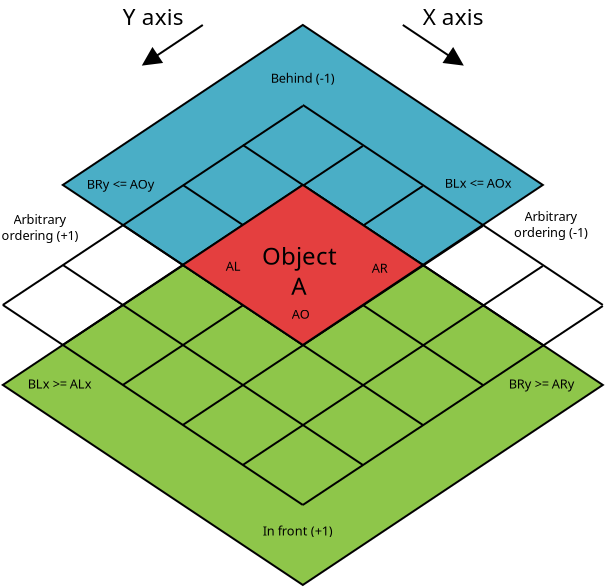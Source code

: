 <?xml version="1.0" encoding="UTF-8"?>
<dia:diagram xmlns:dia="http://www.lysator.liu.se/~alla/dia/"><dia:layer name="Background" visible="true"><dia:object type="Standard - Polygon" version="0" id="O0"><dia:attribute name="obj_pos"><dia:point val="6,7"/></dia:attribute><dia:attribute name="obj_bb"><dia:rectangle val="5.91,-1.06;30.09,11.06"/></dia:attribute><dia:attribute name="poly_points"><dia:point val="6,7"/><dia:point val="18,-1"/><dia:point val="30,7"/><dia:point val="24,11"/><dia:point val="18,7"/><dia:point val="12,11"/></dia:attribute><dia:attribute name="inner_color"><dia:color val="#4aaec6"/></dia:attribute><dia:attribute name="show_background"><dia:boolean val="true"/></dia:attribute></dia:object><dia:object type="Standard - Polygon" version="0" id="O1"><dia:attribute name="obj_pos"><dia:point val="12,11"/></dia:attribute><dia:attribute name="obj_bb"><dia:rectangle val="2.91,10.94;33.09,27.06"/></dia:attribute><dia:attribute name="poly_points"><dia:point val="12,11"/><dia:point val="18,15"/><dia:point val="24,11"/><dia:point val="33,17"/><dia:point val="18,27"/><dia:point val="3,17"/></dia:attribute><dia:attribute name="inner_color"><dia:color val="#8ec64a"/></dia:attribute><dia:attribute name="show_background"><dia:boolean val="true"/></dia:attribute></dia:object><dia:object type="Standard - Line" version="0" id="O2"><dia:attribute name="obj_pos"><dia:point val="3,13"/></dia:attribute><dia:attribute name="obj_bb"><dia:rectangle val="2.931,2.981;18.069,13.069"/></dia:attribute><dia:attribute name="conn_endpoints"><dia:point val="3,13"/><dia:point val="18,3.05"/></dia:attribute><dia:attribute name="numcp"><dia:int val="1"/></dia:attribute></dia:object><dia:object type="Standard - Line" version="0" id="O3"><dia:attribute name="obj_pos"><dia:point val="18,3"/></dia:attribute><dia:attribute name="obj_bb"><dia:rectangle val="17.931,2.931;33.069,13.069"/></dia:attribute><dia:attribute name="conn_endpoints"><dia:point val="18,3"/><dia:point val="33,13"/></dia:attribute><dia:attribute name="numcp"><dia:int val="1"/></dia:attribute></dia:object><dia:object type="Standard - Line" version="0" id="O4"><dia:attribute name="obj_pos"><dia:point val="9,9"/></dia:attribute><dia:attribute name="obj_bb"><dia:rectangle val="8.931,8.931;24.069,19.069"/></dia:attribute><dia:attribute name="conn_endpoints"><dia:point val="9,9"/><dia:point val="24,19"/></dia:attribute><dia:attribute name="numcp"><dia:int val="1"/></dia:attribute></dia:object><dia:object type="Standard - Line" version="0" id="O5"><dia:attribute name="obj_pos"><dia:point val="12,19"/></dia:attribute><dia:attribute name="obj_bb"><dia:rectangle val="11.931,8.981;27.069,19.069"/></dia:attribute><dia:attribute name="conn_endpoints"><dia:point val="12,19"/><dia:point val="27,9.05"/></dia:attribute><dia:attribute name="numcp"><dia:int val="1"/></dia:attribute></dia:object><dia:object type="Standard - Line" version="0" id="O6"><dia:attribute name="obj_pos"><dia:point val="9,17"/></dia:attribute><dia:attribute name="obj_bb"><dia:rectangle val="8.931,6.981;24.069,17.069"/></dia:attribute><dia:attribute name="conn_endpoints"><dia:point val="9,17"/><dia:point val="24,7.05"/></dia:attribute><dia:attribute name="numcp"><dia:int val="1"/></dia:attribute></dia:object><dia:object type="Standard - Line" version="0" id="O7"><dia:attribute name="obj_pos"><dia:point val="6,15"/></dia:attribute><dia:attribute name="obj_bb"><dia:rectangle val="5.931,4.981;21.069,15.069"/></dia:attribute><dia:attribute name="conn_endpoints"><dia:point val="6,15"/><dia:point val="21,5.05"/></dia:attribute><dia:attribute name="numcp"><dia:int val="1"/></dia:attribute></dia:object><dia:object type="Standard - Line" version="0" id="O8"><dia:attribute name="obj_pos"><dia:point val="12,7"/></dia:attribute><dia:attribute name="obj_bb"><dia:rectangle val="11.931,6.931;27.069,17.069"/></dia:attribute><dia:attribute name="conn_endpoints"><dia:point val="12,7"/><dia:point val="27,17"/></dia:attribute><dia:attribute name="numcp"><dia:int val="1"/></dia:attribute></dia:object><dia:object type="Standard - Line" version="0" id="O9"><dia:attribute name="obj_pos"><dia:point val="15,5"/></dia:attribute><dia:attribute name="obj_bb"><dia:rectangle val="14.931,4.931;30.069,15.069"/></dia:attribute><dia:attribute name="conn_endpoints"><dia:point val="15,5"/><dia:point val="30,15"/></dia:attribute><dia:attribute name="numcp"><dia:int val="1"/></dia:attribute></dia:object><dia:object type="Standard - Line" version="0" id="O10"><dia:attribute name="obj_pos"><dia:point val="15,21"/></dia:attribute><dia:attribute name="obj_bb"><dia:rectangle val="14.931,10.981;30.069,21.069"/></dia:attribute><dia:attribute name="conn_endpoints"><dia:point val="15,21"/><dia:point val="30,11.05"/></dia:attribute><dia:attribute name="numcp"><dia:int val="1"/></dia:attribute></dia:object><dia:object type="Standard - Line" version="0" id="O11"><dia:attribute name="obj_pos"><dia:point val="18,23"/></dia:attribute><dia:attribute name="obj_bb"><dia:rectangle val="17.931,12.981;33.069,23.069"/></dia:attribute><dia:attribute name="conn_endpoints"><dia:point val="18,23"/><dia:point val="33,13.05"/></dia:attribute><dia:attribute name="numcp"><dia:int val="1"/></dia:attribute></dia:object><dia:object type="Standard - Line" version="0" id="O12"><dia:attribute name="obj_pos"><dia:point val="6,11"/></dia:attribute><dia:attribute name="obj_bb"><dia:rectangle val="5.931,10.931;21.069,21.069"/></dia:attribute><dia:attribute name="conn_endpoints"><dia:point val="6,11"/><dia:point val="21,21"/></dia:attribute><dia:attribute name="numcp"><dia:int val="1"/></dia:attribute></dia:object><dia:object type="Standard - Line" version="0" id="O13"><dia:attribute name="obj_pos"><dia:point val="3,13"/></dia:attribute><dia:attribute name="obj_bb"><dia:rectangle val="2.931,12.931;18.069,23.069"/></dia:attribute><dia:attribute name="conn_endpoints"><dia:point val="3,13"/><dia:point val="18,23"/></dia:attribute><dia:attribute name="numcp"><dia:int val="1"/></dia:attribute></dia:object><dia:object type="Standard - Polygon" version="0" id="O14"><dia:attribute name="obj_pos"><dia:point val="12,11"/></dia:attribute><dia:attribute name="obj_bb"><dia:rectangle val="11.91,6.94;24.09,15.06"/></dia:attribute><dia:attribute name="poly_points"><dia:point val="12,11"/><dia:point val="18,15"/><dia:point val="24,11"/><dia:point val="18,7"/></dia:attribute><dia:attribute name="inner_color"><dia:color val="#e43f3f"/></dia:attribute><dia:attribute name="show_background"><dia:boolean val="true"/></dia:attribute></dia:object><dia:object type="Standard - Text" version="0" id="O15"><dia:attribute name="obj_pos"><dia:point val="17.8,10.99"/></dia:attribute><dia:attribute name="obj_bb"><dia:rectangle val="16.025,9.89;19.575,13.24"/></dia:attribute><dia:attribute name="text"><dia:composite type="text"><dia:attribute name="string"><dia:string>#Object
A#</dia:string></dia:attribute><dia:attribute name="font"><dia:font family="sans" style="0" name="Courier"/></dia:attribute><dia:attribute name="height"><dia:real val="1.5"/></dia:attribute><dia:attribute name="pos"><dia:point val="17.8,10.99"/></dia:attribute><dia:attribute name="color"><dia:color val="#000000"/></dia:attribute><dia:attribute name="alignment"><dia:enum val="1"/></dia:attribute></dia:composite></dia:attribute></dia:object><dia:object type="Standard - Text" version="0" id="O16"><dia:attribute name="obj_pos"><dia:point val="17.45,13.69"/></dia:attribute><dia:attribute name="obj_bb"><dia:rectangle val="17.45,13.04;18.3,14.04"/></dia:attribute><dia:attribute name="text"><dia:composite type="text"><dia:attribute name="string"><dia:string>#AO#</dia:string></dia:attribute><dia:attribute name="font"><dia:font family="sans" style="0" name="Courier"/></dia:attribute><dia:attribute name="height"><dia:real val="0.8"/></dia:attribute><dia:attribute name="pos"><dia:point val="17.45,13.69"/></dia:attribute><dia:attribute name="color"><dia:color val="#000000"/></dia:attribute><dia:attribute name="alignment"><dia:enum val="0"/></dia:attribute></dia:composite></dia:attribute></dia:object><dia:object type="Standard - Text" version="0" id="O17"><dia:attribute name="obj_pos"><dia:point val="14.15,11.29"/></dia:attribute><dia:attribute name="obj_bb"><dia:rectangle val="14.15,10.64;14.85,11.64"/></dia:attribute><dia:attribute name="text"><dia:composite type="text"><dia:attribute name="string"><dia:string>#AL#</dia:string></dia:attribute><dia:attribute name="font"><dia:font family="sans" style="0" name="Courier"/></dia:attribute><dia:attribute name="height"><dia:real val="0.8"/></dia:attribute><dia:attribute name="pos"><dia:point val="14.15,11.29"/></dia:attribute><dia:attribute name="color"><dia:color val="#000000"/></dia:attribute><dia:attribute name="alignment"><dia:enum val="0"/></dia:attribute></dia:composite></dia:attribute></dia:object><dia:object type="Standard - Text" version="0" id="O18"><dia:attribute name="obj_pos"><dia:point val="21.45,11.39"/></dia:attribute><dia:attribute name="obj_bb"><dia:rectangle val="21.45,10.74;22.25,11.74"/></dia:attribute><dia:attribute name="text"><dia:composite type="text"><dia:attribute name="string"><dia:string>#AR#</dia:string></dia:attribute><dia:attribute name="font"><dia:font family="sans" style="0" name="Courier"/></dia:attribute><dia:attribute name="height"><dia:real val="0.8"/></dia:attribute><dia:attribute name="pos"><dia:point val="21.45,11.39"/></dia:attribute><dia:attribute name="color"><dia:color val="#000000"/></dia:attribute><dia:attribute name="alignment"><dia:enum val="0"/></dia:attribute></dia:composite></dia:attribute></dia:object><dia:object type="Standard - Text" version="0" id="O19"><dia:attribute name="obj_pos"><dia:point val="7.2,7.19"/></dia:attribute><dia:attribute name="obj_bb"><dia:rectangle val="7.2,6.54;10.8,7.54"/></dia:attribute><dia:attribute name="text"><dia:composite type="text"><dia:attribute name="string"><dia:string>#BRy &lt;= AOy#</dia:string></dia:attribute><dia:attribute name="font"><dia:font family="sans" style="0" name="Courier"/></dia:attribute><dia:attribute name="height"><dia:real val="0.8"/></dia:attribute><dia:attribute name="pos"><dia:point val="7.2,7.19"/></dia:attribute><dia:attribute name="color"><dia:color val="#000000"/></dia:attribute><dia:attribute name="alignment"><dia:enum val="0"/></dia:attribute></dia:composite></dia:attribute></dia:object><dia:object type="Standard - Text" version="0" id="O20"><dia:attribute name="obj_pos"><dia:point val="25.1,7.14"/></dia:attribute><dia:attribute name="obj_bb"><dia:rectangle val="25.1,6.49;28.65,7.49"/></dia:attribute><dia:attribute name="text"><dia:composite type="text"><dia:attribute name="string"><dia:string>#BLx &lt;= AOx#</dia:string></dia:attribute><dia:attribute name="font"><dia:font family="sans" style="0" name="Courier"/></dia:attribute><dia:attribute name="height"><dia:real val="0.8"/></dia:attribute><dia:attribute name="pos"><dia:point val="25.1,7.14"/></dia:attribute><dia:attribute name="color"><dia:color val="#000000"/></dia:attribute><dia:attribute name="alignment"><dia:enum val="0"/></dia:attribute></dia:composite></dia:attribute></dia:object><dia:object type="Standard - Text" version="0" id="O21"><dia:attribute name="obj_pos"><dia:point val="16.4,1.89"/></dia:attribute><dia:attribute name="obj_bb"><dia:rectangle val="16.4,1.24;19.85,2.24"/></dia:attribute><dia:attribute name="text"><dia:composite type="text"><dia:attribute name="string"><dia:string>#Behind (-1)#</dia:string></dia:attribute><dia:attribute name="font"><dia:font family="sans" style="0" name="Courier"/></dia:attribute><dia:attribute name="height"><dia:real val="0.8"/></dia:attribute><dia:attribute name="pos"><dia:point val="16.4,1.89"/></dia:attribute><dia:attribute name="color"><dia:color val="#000000"/></dia:attribute><dia:attribute name="alignment"><dia:enum val="0"/></dia:attribute></dia:composite></dia:attribute></dia:object><dia:object type="Standard - Text" version="0" id="O22"><dia:attribute name="obj_pos"><dia:point val="4.25,17.175"/></dia:attribute><dia:attribute name="obj_bb"><dia:rectangle val="4.25,16.525;7.65,17.525"/></dia:attribute><dia:attribute name="text"><dia:composite type="text"><dia:attribute name="string"><dia:string>#BLx &gt;= ALx#</dia:string></dia:attribute><dia:attribute name="font"><dia:font family="sans" style="0" name="Courier"/></dia:attribute><dia:attribute name="height"><dia:real val="0.8"/></dia:attribute><dia:attribute name="pos"><dia:point val="4.25,17.175"/></dia:attribute><dia:attribute name="color"><dia:color val="#000000"/></dia:attribute><dia:attribute name="alignment"><dia:enum val="0"/></dia:attribute></dia:composite></dia:attribute></dia:object><dia:object type="Standard - Text" version="0" id="O23"><dia:attribute name="obj_pos"><dia:point val="28.3,17.175"/></dia:attribute><dia:attribute name="obj_bb"><dia:rectangle val="28.3,16.525;31.8,17.525"/></dia:attribute><dia:attribute name="text"><dia:composite type="text"><dia:attribute name="string"><dia:string>#BRy &gt;= ARy#</dia:string></dia:attribute><dia:attribute name="font"><dia:font family="sans" style="0" name="Courier"/></dia:attribute><dia:attribute name="height"><dia:real val="0.8"/></dia:attribute><dia:attribute name="pos"><dia:point val="28.3,17.175"/></dia:attribute><dia:attribute name="color"><dia:color val="#000000"/></dia:attribute><dia:attribute name="alignment"><dia:enum val="0"/></dia:attribute></dia:composite></dia:attribute></dia:object><dia:object type="Standard - Text" version="0" id="O24"><dia:attribute name="obj_pos"><dia:point val="16,24.525"/></dia:attribute><dia:attribute name="obj_bb"><dia:rectangle val="16,23.875;19.85,24.875"/></dia:attribute><dia:attribute name="text"><dia:composite type="text"><dia:attribute name="string"><dia:string>#In front (+1)#</dia:string></dia:attribute><dia:attribute name="font"><dia:font family="sans" style="0" name="Courier"/></dia:attribute><dia:attribute name="height"><dia:real val="0.8"/></dia:attribute><dia:attribute name="pos"><dia:point val="16,24.525"/></dia:attribute><dia:attribute name="color"><dia:color val="#000000"/></dia:attribute><dia:attribute name="alignment"><dia:enum val="0"/></dia:attribute></dia:composite></dia:attribute></dia:object><dia:object type="Standard - Text" version="0" id="O25"><dia:attribute name="obj_pos"><dia:point val="4.862,8.95"/></dia:attribute><dia:attribute name="obj_bb"><dia:rectangle val="2.737,8.279;7.009,10.143"/></dia:attribute><dia:attribute name="text"><dia:composite type="text"><dia:attribute name="string"><dia:string>#Arbitrary
ordering (+1)#</dia:string></dia:attribute><dia:attribute name="font"><dia:font family="sans" style="0" name="Courier"/></dia:attribute><dia:attribute name="height"><dia:real val="0.8"/></dia:attribute><dia:attribute name="pos"><dia:point val="4.862,8.95"/></dia:attribute><dia:attribute name="color"><dia:color val="#000000"/></dia:attribute><dia:attribute name="alignment"><dia:enum val="1"/></dia:attribute></dia:composite></dia:attribute></dia:object><dia:object type="Standard - Text" version="0" id="O26"><dia:attribute name="obj_pos"><dia:point val="30.413,8.8"/></dia:attribute><dia:attribute name="obj_bb"><dia:rectangle val="28.416,8.129;32.388,9.992"/></dia:attribute><dia:attribute name="text"><dia:composite type="text"><dia:attribute name="string"><dia:string>#Arbitrary
ordering (-1)#</dia:string></dia:attribute><dia:attribute name="font"><dia:font family="sans" style="0" name="Courier"/></dia:attribute><dia:attribute name="height"><dia:real val="0.8"/></dia:attribute><dia:attribute name="pos"><dia:point val="30.413,8.8"/></dia:attribute><dia:attribute name="color"><dia:color val="#000000"/></dia:attribute><dia:attribute name="alignment"><dia:enum val="1"/></dia:attribute></dia:composite></dia:attribute></dia:object><dia:object type="Standard - Line" version="0" id="O27"><dia:attribute name="obj_pos"><dia:point val="23,-1"/></dia:attribute><dia:attribute name="obj_bb"><dia:rectangle val="22.931,-1.069;26.485,1.693"/></dia:attribute><dia:attribute name="conn_endpoints"><dia:point val="23,-1"/><dia:point val="26,1"/></dia:attribute><dia:attribute name="numcp"><dia:int val="1"/></dia:attribute><dia:attribute name="end_arrow"><dia:enum val="3"/></dia:attribute><dia:attribute name="end_arrow_length"><dia:real val="0.8"/></dia:attribute><dia:attribute name="end_arrow_width"><dia:real val="0.8"/></dia:attribute></dia:object><dia:object type="Standard - Line" version="0" id="O28"><dia:attribute name="obj_pos"><dia:point val="13,-1"/></dia:attribute><dia:attribute name="obj_bb"><dia:rectangle val="9.515,-1.069;13.069,1.693"/></dia:attribute><dia:attribute name="conn_endpoints"><dia:point val="13,-1"/><dia:point val="10,1"/></dia:attribute><dia:attribute name="numcp"><dia:int val="1"/></dia:attribute><dia:attribute name="end_arrow"><dia:enum val="3"/></dia:attribute><dia:attribute name="end_arrow_length"><dia:real val="0.8"/></dia:attribute><dia:attribute name="end_arrow_width"><dia:real val="0.8"/></dia:attribute></dia:object><dia:object type="Standard - Text" version="0" id="O29"><dia:attribute name="obj_pos"><dia:point val="24,-1"/></dia:attribute><dia:attribute name="obj_bb"><dia:rectangle val="24,-2;26.95,-0.3"/></dia:attribute><dia:attribute name="text"><dia:composite type="text"><dia:attribute name="string"><dia:string>#X axis#</dia:string></dia:attribute><dia:attribute name="font"><dia:font family="sans" style="0" name="Courier"/></dia:attribute><dia:attribute name="height"><dia:real val="1.4"/></dia:attribute><dia:attribute name="pos"><dia:point val="24,-1"/></dia:attribute><dia:attribute name="color"><dia:color val="#000000"/></dia:attribute><dia:attribute name="alignment"><dia:enum val="0"/></dia:attribute></dia:composite></dia:attribute></dia:object><dia:object type="Standard - Text" version="0" id="O30"><dia:attribute name="obj_pos"><dia:point val="9,-1"/></dia:attribute><dia:attribute name="obj_bb"><dia:rectangle val="9,-2;11.85,-0.3"/></dia:attribute><dia:attribute name="text"><dia:composite type="text"><dia:attribute name="string"><dia:string>#Y axis#</dia:string></dia:attribute><dia:attribute name="font"><dia:font family="sans" style="0" name="Courier"/></dia:attribute><dia:attribute name="height"><dia:real val="1.4"/></dia:attribute><dia:attribute name="pos"><dia:point val="9,-1"/></dia:attribute><dia:attribute name="color"><dia:color val="#000000"/></dia:attribute><dia:attribute name="alignment"><dia:enum val="0"/></dia:attribute></dia:composite></dia:attribute></dia:object></dia:layer></dia:diagram>
